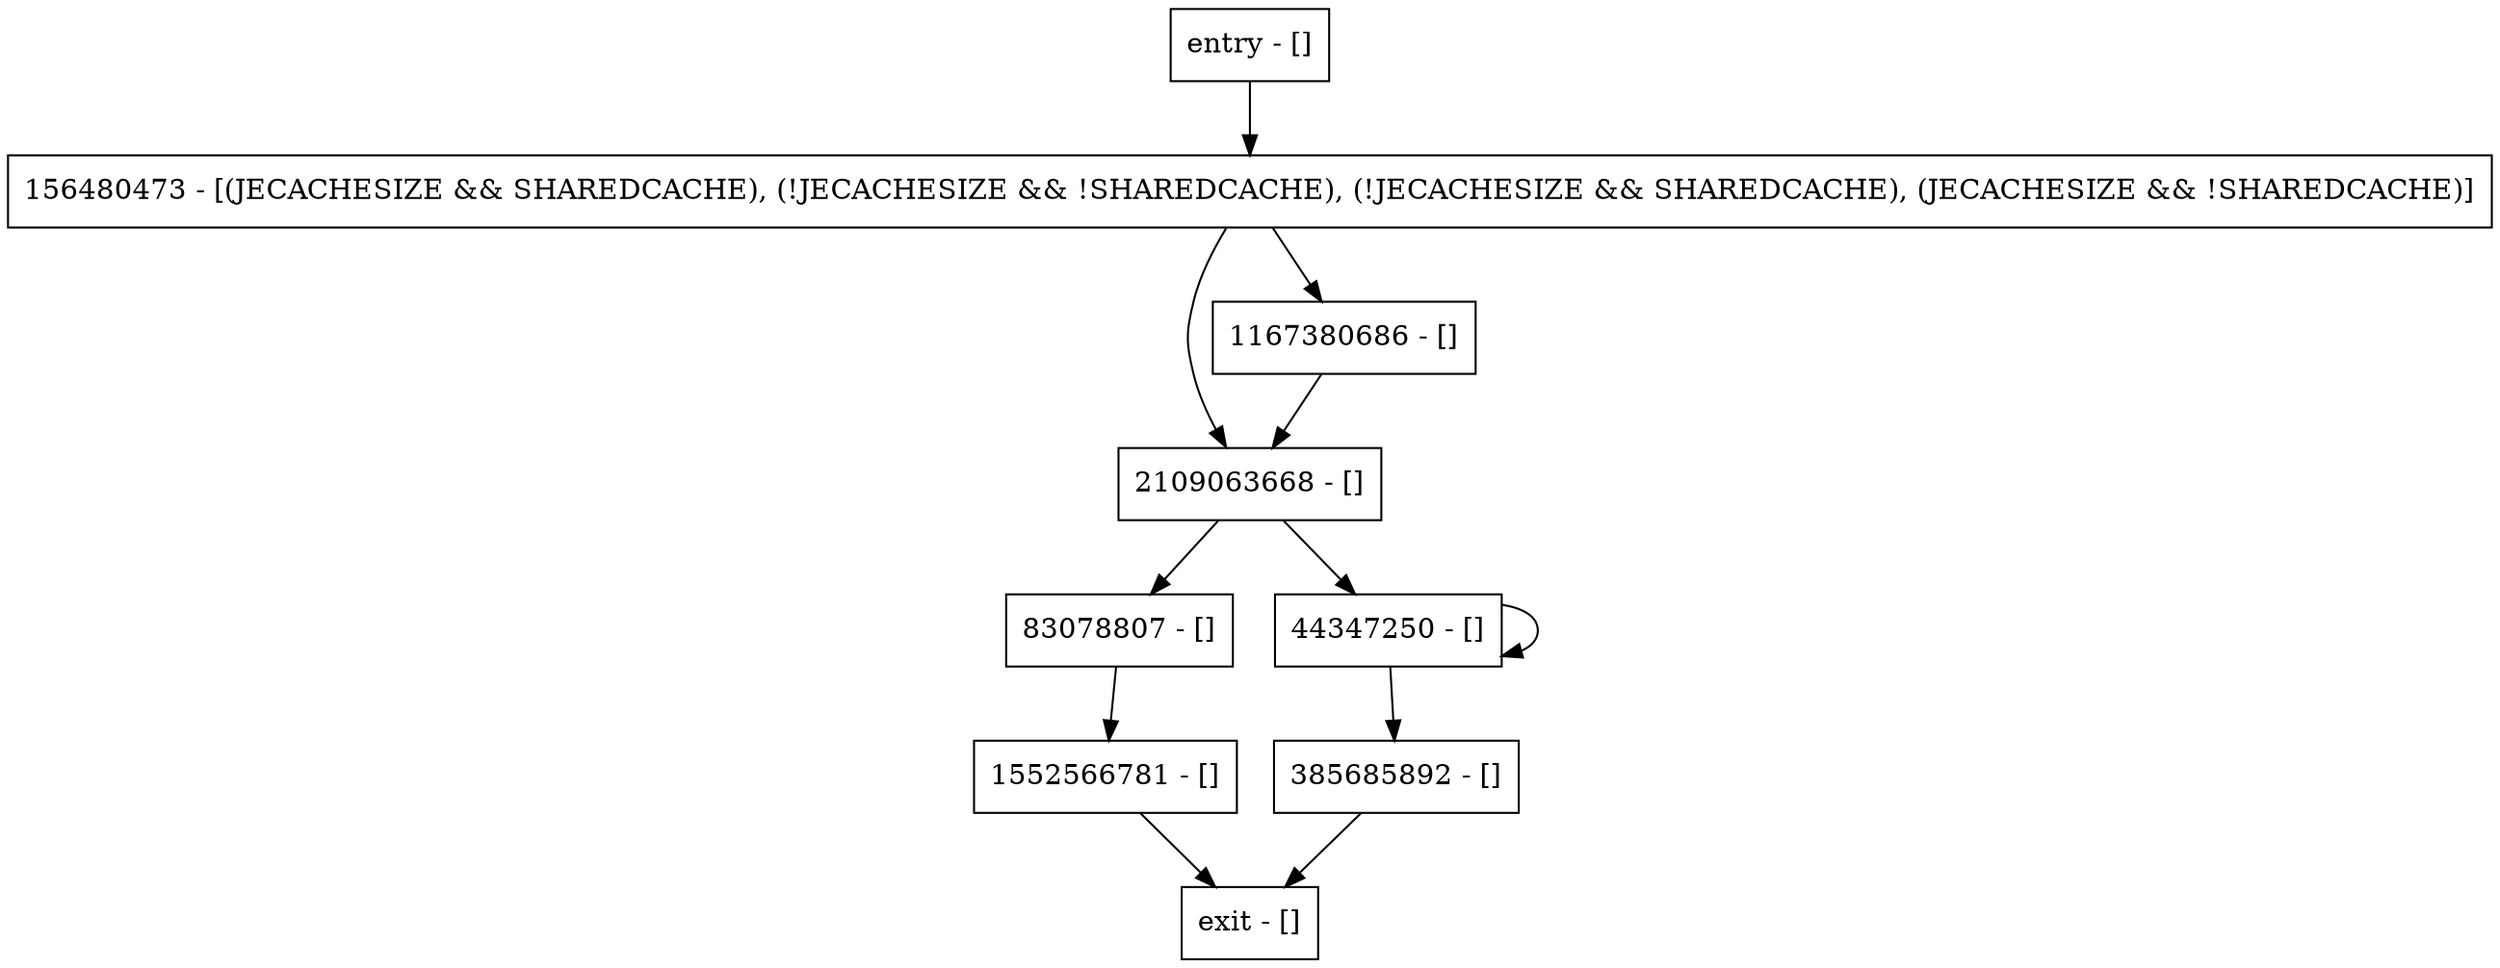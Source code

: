 digraph logMsg {
node [shape=record];
83078807 [label="83078807 - []"];
entry [label="entry - []"];
exit [label="exit - []"];
2109063668 [label="2109063668 - []"];
156480473 [label="156480473 - [(JECACHESIZE && SHAREDCACHE), (!JECACHESIZE && !SHAREDCACHE), (!JECACHESIZE && SHAREDCACHE), (JECACHESIZE && !SHAREDCACHE)]"];
44347250 [label="44347250 - []"];
1167380686 [label="1167380686 - []"];
1552566781 [label="1552566781 - []"];
385685892 [label="385685892 - []"];
entry;
exit;
83078807 -> 1552566781;
entry -> 156480473;
2109063668 -> 83078807;
2109063668 -> 44347250;
156480473 -> 2109063668;
156480473 -> 1167380686;
44347250 -> 44347250;
44347250 -> 385685892;
1167380686 -> 2109063668;
1552566781 -> exit;
385685892 -> exit;
}
